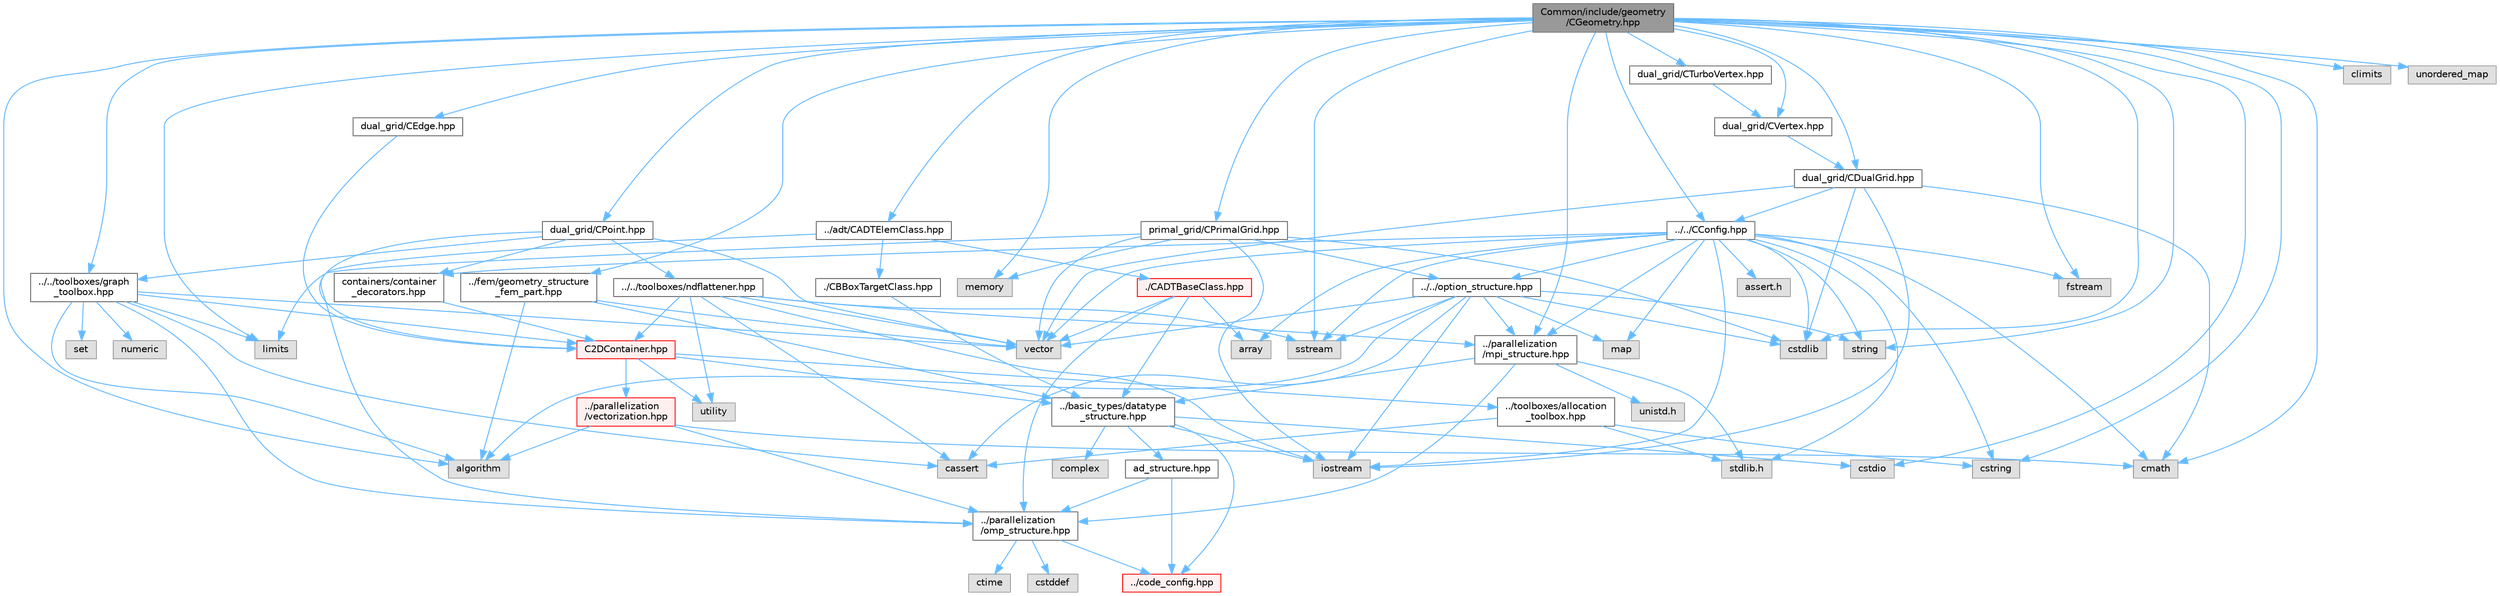 digraph "Common/include/geometry/CGeometry.hpp"
{
 // LATEX_PDF_SIZE
  bgcolor="transparent";
  edge [fontname=Helvetica,fontsize=10,labelfontname=Helvetica,labelfontsize=10];
  node [fontname=Helvetica,fontsize=10,shape=box,height=0.2,width=0.4];
  Node1 [id="Node000001",label="Common/include/geometry\l/CGeometry.hpp",height=0.2,width=0.4,color="gray40", fillcolor="grey60", style="filled", fontcolor="black",tooltip="Headers of the main subroutines for creating the geometrical structure. The subroutines and functions..."];
  Node1 -> Node2 [id="edge1_Node000001_Node000002",color="steelblue1",style="solid",tooltip=" "];
  Node2 [id="Node000002",label="limits",height=0.2,width=0.4,color="grey60", fillcolor="#E0E0E0", style="filled",tooltip=" "];
  Node1 -> Node3 [id="edge2_Node000001_Node000003",color="steelblue1",style="solid",tooltip=" "];
  Node3 [id="Node000003",label="../parallelization\l/mpi_structure.hpp",height=0.2,width=0.4,color="grey40", fillcolor="white", style="filled",URL="$mpi__structure_8hpp.html",tooltip="Headers of the mpi interface for generalized datatypes. The subroutines and functions are in the mpi_..."];
  Node3 -> Node4 [id="edge3_Node000003_Node000004",color="steelblue1",style="solid",tooltip=" "];
  Node4 [id="Node000004",label="stdlib.h",height=0.2,width=0.4,color="grey60", fillcolor="#E0E0E0", style="filled",tooltip=" "];
  Node3 -> Node5 [id="edge4_Node000003_Node000005",color="steelblue1",style="solid",tooltip=" "];
  Node5 [id="Node000005",label="../basic_types/datatype\l_structure.hpp",height=0.2,width=0.4,color="grey40", fillcolor="white", style="filled",URL="$datatype__structure_8hpp.html",tooltip="Headers for generalized datatypes, defines an interface for AD types."];
  Node5 -> Node6 [id="edge5_Node000005_Node000006",color="steelblue1",style="solid",tooltip=" "];
  Node6 [id="Node000006",label="iostream",height=0.2,width=0.4,color="grey60", fillcolor="#E0E0E0", style="filled",tooltip=" "];
  Node5 -> Node7 [id="edge6_Node000005_Node000007",color="steelblue1",style="solid",tooltip=" "];
  Node7 [id="Node000007",label="complex",height=0.2,width=0.4,color="grey60", fillcolor="#E0E0E0", style="filled",tooltip=" "];
  Node5 -> Node8 [id="edge7_Node000005_Node000008",color="steelblue1",style="solid",tooltip=" "];
  Node8 [id="Node000008",label="cstdio",height=0.2,width=0.4,color="grey60", fillcolor="#E0E0E0", style="filled",tooltip=" "];
  Node5 -> Node9 [id="edge8_Node000005_Node000009",color="steelblue1",style="solid",tooltip=" "];
  Node9 [id="Node000009",label="../code_config.hpp",height=0.2,width=0.4,color="red", fillcolor="#FFF0F0", style="filled",URL="$code__config_8hpp.html",tooltip="Header file for collecting common macros, definitions and type configurations."];
  Node5 -> Node11 [id="edge9_Node000005_Node000011",color="steelblue1",style="solid",tooltip=" "];
  Node11 [id="Node000011",label="ad_structure.hpp",height=0.2,width=0.4,color="grey40", fillcolor="white", style="filled",URL="$ad__structure_8hpp.html",tooltip="Main routines for the algorithmic differentiation (AD) structure."];
  Node11 -> Node9 [id="edge10_Node000011_Node000009",color="steelblue1",style="solid",tooltip=" "];
  Node11 -> Node12 [id="edge11_Node000011_Node000012",color="steelblue1",style="solid",tooltip=" "];
  Node12 [id="Node000012",label="../parallelization\l/omp_structure.hpp",height=0.2,width=0.4,color="grey40", fillcolor="white", style="filled",URL="$omp__structure_8hpp.html",tooltip="OpenMP interface header, provides compatibility functions if the code is built without OpenMP support..."];
  Node12 -> Node13 [id="edge12_Node000012_Node000013",color="steelblue1",style="solid",tooltip=" "];
  Node13 [id="Node000013",label="cstddef",height=0.2,width=0.4,color="grey60", fillcolor="#E0E0E0", style="filled",tooltip=" "];
  Node12 -> Node9 [id="edge13_Node000012_Node000009",color="steelblue1",style="solid",tooltip=" "];
  Node12 -> Node14 [id="edge14_Node000012_Node000014",color="steelblue1",style="solid",tooltip=" "];
  Node14 [id="Node000014",label="ctime",height=0.2,width=0.4,color="grey60", fillcolor="#E0E0E0", style="filled",tooltip=" "];
  Node3 -> Node15 [id="edge15_Node000003_Node000015",color="steelblue1",style="solid",tooltip=" "];
  Node15 [id="Node000015",label="unistd.h",height=0.2,width=0.4,color="grey60", fillcolor="#E0E0E0", style="filled",tooltip=" "];
  Node3 -> Node12 [id="edge16_Node000003_Node000012",color="steelblue1",style="solid",tooltip=" "];
  Node1 -> Node16 [id="edge17_Node000001_Node000016",color="steelblue1",style="solid",tooltip=" "];
  Node16 [id="Node000016",label="string",height=0.2,width=0.4,color="grey60", fillcolor="#E0E0E0", style="filled",tooltip=" "];
  Node1 -> Node17 [id="edge18_Node000001_Node000017",color="steelblue1",style="solid",tooltip=" "];
  Node17 [id="Node000017",label="fstream",height=0.2,width=0.4,color="grey60", fillcolor="#E0E0E0", style="filled",tooltip=" "];
  Node1 -> Node18 [id="edge19_Node000001_Node000018",color="steelblue1",style="solid",tooltip=" "];
  Node18 [id="Node000018",label="sstream",height=0.2,width=0.4,color="grey60", fillcolor="#E0E0E0", style="filled",tooltip=" "];
  Node1 -> Node19 [id="edge20_Node000001_Node000019",color="steelblue1",style="solid",tooltip=" "];
  Node19 [id="Node000019",label="cmath",height=0.2,width=0.4,color="grey60", fillcolor="#E0E0E0", style="filled",tooltip=" "];
  Node1 -> Node20 [id="edge21_Node000001_Node000020",color="steelblue1",style="solid",tooltip=" "];
  Node20 [id="Node000020",label="algorithm",height=0.2,width=0.4,color="grey60", fillcolor="#E0E0E0", style="filled",tooltip=" "];
  Node1 -> Node21 [id="edge22_Node000001_Node000021",color="steelblue1",style="solid",tooltip=" "];
  Node21 [id="Node000021",label="cstring",height=0.2,width=0.4,color="grey60", fillcolor="#E0E0E0", style="filled",tooltip=" "];
  Node1 -> Node8 [id="edge23_Node000001_Node000008",color="steelblue1",style="solid",tooltip=" "];
  Node1 -> Node22 [id="edge24_Node000001_Node000022",color="steelblue1",style="solid",tooltip=" "];
  Node22 [id="Node000022",label="cstdlib",height=0.2,width=0.4,color="grey60", fillcolor="#E0E0E0", style="filled",tooltip=" "];
  Node1 -> Node23 [id="edge25_Node000001_Node000023",color="steelblue1",style="solid",tooltip=" "];
  Node23 [id="Node000023",label="climits",height=0.2,width=0.4,color="grey60", fillcolor="#E0E0E0", style="filled",tooltip=" "];
  Node1 -> Node24 [id="edge26_Node000001_Node000024",color="steelblue1",style="solid",tooltip=" "];
  Node24 [id="Node000024",label="memory",height=0.2,width=0.4,color="grey60", fillcolor="#E0E0E0", style="filled",tooltip=" "];
  Node1 -> Node25 [id="edge27_Node000001_Node000025",color="steelblue1",style="solid",tooltip=" "];
  Node25 [id="Node000025",label="unordered_map",height=0.2,width=0.4,color="grey60", fillcolor="#E0E0E0", style="filled",tooltip=" "];
  Node1 -> Node26 [id="edge28_Node000001_Node000026",color="steelblue1",style="solid",tooltip=" "];
  Node26 [id="Node000026",label="primal_grid/CPrimalGrid.hpp",height=0.2,width=0.4,color="grey40", fillcolor="white", style="filled",URL="$CPrimalGrid_8hpp.html",tooltip="Headers of the main subroutines for storing the primal grid structure. The subroutines and functions ..."];
  Node26 -> Node6 [id="edge29_Node000026_Node000006",color="steelblue1",style="solid",tooltip=" "];
  Node26 -> Node27 [id="edge30_Node000026_Node000027",color="steelblue1",style="solid",tooltip=" "];
  Node27 [id="Node000027",label="vector",height=0.2,width=0.4,color="grey60", fillcolor="#E0E0E0", style="filled",tooltip=" "];
  Node26 -> Node2 [id="edge31_Node000026_Node000002",color="steelblue1",style="solid",tooltip=" "];
  Node26 -> Node22 [id="edge32_Node000026_Node000022",color="steelblue1",style="solid",tooltip=" "];
  Node26 -> Node24 [id="edge33_Node000026_Node000024",color="steelblue1",style="solid",tooltip=" "];
  Node26 -> Node28 [id="edge34_Node000026_Node000028",color="steelblue1",style="solid",tooltip=" "];
  Node28 [id="Node000028",label="../../option_structure.hpp",height=0.2,width=0.4,color="grey40", fillcolor="white", style="filled",URL="$option__structure_8hpp.html",tooltip="Defines classes for referencing options for easy input in CConfig."];
  Node28 -> Node3 [id="edge35_Node000028_Node000003",color="steelblue1",style="solid",tooltip=" "];
  Node28 -> Node6 [id="edge36_Node000028_Node000006",color="steelblue1",style="solid",tooltip=" "];
  Node28 -> Node18 [id="edge37_Node000028_Node000018",color="steelblue1",style="solid",tooltip=" "];
  Node28 -> Node16 [id="edge38_Node000028_Node000016",color="steelblue1",style="solid",tooltip=" "];
  Node28 -> Node27 [id="edge39_Node000028_Node000027",color="steelblue1",style="solid",tooltip=" "];
  Node28 -> Node29 [id="edge40_Node000028_Node000029",color="steelblue1",style="solid",tooltip=" "];
  Node29 [id="Node000029",label="map",height=0.2,width=0.4,color="grey60", fillcolor="#E0E0E0", style="filled",tooltip=" "];
  Node28 -> Node22 [id="edge41_Node000028_Node000022",color="steelblue1",style="solid",tooltip=" "];
  Node28 -> Node20 [id="edge42_Node000028_Node000020",color="steelblue1",style="solid",tooltip=" "];
  Node28 -> Node30 [id="edge43_Node000028_Node000030",color="steelblue1",style="solid",tooltip=" "];
  Node30 [id="Node000030",label="cassert",height=0.2,width=0.4,color="grey60", fillcolor="#E0E0E0", style="filled",tooltip=" "];
  Node1 -> Node31 [id="edge44_Node000001_Node000031",color="steelblue1",style="solid",tooltip=" "];
  Node31 [id="Node000031",label="dual_grid/CDualGrid.hpp",height=0.2,width=0.4,color="grey40", fillcolor="white", style="filled",URL="$CDualGrid_8hpp.html",tooltip="Headers of the main subroutines for doing the complete dual grid structure. The subroutines and funct..."];
  Node31 -> Node19 [id="edge45_Node000031_Node000019",color="steelblue1",style="solid",tooltip=" "];
  Node31 -> Node6 [id="edge46_Node000031_Node000006",color="steelblue1",style="solid",tooltip=" "];
  Node31 -> Node22 [id="edge47_Node000031_Node000022",color="steelblue1",style="solid",tooltip=" "];
  Node31 -> Node27 [id="edge48_Node000031_Node000027",color="steelblue1",style="solid",tooltip=" "];
  Node31 -> Node32 [id="edge49_Node000031_Node000032",color="steelblue1",style="solid",tooltip=" "];
  Node32 [id="Node000032",label="../../CConfig.hpp",height=0.2,width=0.4,color="grey40", fillcolor="white", style="filled",URL="$CConfig_8hpp.html",tooltip="All the information about the definition of the physical problem. The subroutines and functions are i..."];
  Node32 -> Node3 [id="edge50_Node000032_Node000003",color="steelblue1",style="solid",tooltip=" "];
  Node32 -> Node6 [id="edge51_Node000032_Node000006",color="steelblue1",style="solid",tooltip=" "];
  Node32 -> Node22 [id="edge52_Node000032_Node000022",color="steelblue1",style="solid",tooltip=" "];
  Node32 -> Node17 [id="edge53_Node000032_Node000017",color="steelblue1",style="solid",tooltip=" "];
  Node32 -> Node18 [id="edge54_Node000032_Node000018",color="steelblue1",style="solid",tooltip=" "];
  Node32 -> Node16 [id="edge55_Node000032_Node000016",color="steelblue1",style="solid",tooltip=" "];
  Node32 -> Node21 [id="edge56_Node000032_Node000021",color="steelblue1",style="solid",tooltip=" "];
  Node32 -> Node27 [id="edge57_Node000032_Node000027",color="steelblue1",style="solid",tooltip=" "];
  Node32 -> Node33 [id="edge58_Node000032_Node000033",color="steelblue1",style="solid",tooltip=" "];
  Node33 [id="Node000033",label="array",height=0.2,width=0.4,color="grey60", fillcolor="#E0E0E0", style="filled",tooltip=" "];
  Node32 -> Node4 [id="edge59_Node000032_Node000004",color="steelblue1",style="solid",tooltip=" "];
  Node32 -> Node19 [id="edge60_Node000032_Node000019",color="steelblue1",style="solid",tooltip=" "];
  Node32 -> Node29 [id="edge61_Node000032_Node000029",color="steelblue1",style="solid",tooltip=" "];
  Node32 -> Node34 [id="edge62_Node000032_Node000034",color="steelblue1",style="solid",tooltip=" "];
  Node34 [id="Node000034",label="assert.h",height=0.2,width=0.4,color="grey60", fillcolor="#E0E0E0", style="filled",tooltip=" "];
  Node32 -> Node28 [id="edge63_Node000032_Node000028",color="steelblue1",style="solid",tooltip=" "];
  Node32 -> Node35 [id="edge64_Node000032_Node000035",color="steelblue1",style="solid",tooltip=" "];
  Node35 [id="Node000035",label="containers/container\l_decorators.hpp",height=0.2,width=0.4,color="grey40", fillcolor="white", style="filled",URL="$container__decorators_8hpp.html",tooltip="Collection of small classes that decorate C2DContainer to augment its functionality,..."];
  Node35 -> Node36 [id="edge65_Node000035_Node000036",color="steelblue1",style="solid",tooltip=" "];
  Node36 [id="Node000036",label="C2DContainer.hpp",height=0.2,width=0.4,color="red", fillcolor="#FFF0F0", style="filled",URL="$C2DContainer_8hpp.html",tooltip="A templated vector/matrix object."];
  Node36 -> Node37 [id="edge66_Node000036_Node000037",color="steelblue1",style="solid",tooltip=" "];
  Node37 [id="Node000037",label="../toolboxes/allocation\l_toolbox.hpp",height=0.2,width=0.4,color="grey40", fillcolor="white", style="filled",URL="$allocation__toolbox_8hpp.html",tooltip="Helper function and classes for memory allocation. Focus on portability across platforms."];
  Node37 -> Node4 [id="edge67_Node000037_Node000004",color="steelblue1",style="solid",tooltip=" "];
  Node37 -> Node21 [id="edge68_Node000037_Node000021",color="steelblue1",style="solid",tooltip=" "];
  Node37 -> Node30 [id="edge69_Node000037_Node000030",color="steelblue1",style="solid",tooltip=" "];
  Node36 -> Node5 [id="edge70_Node000036_Node000005",color="steelblue1",style="solid",tooltip=" "];
  Node36 -> Node38 [id="edge71_Node000036_Node000038",color="steelblue1",style="solid",tooltip=" "];
  Node38 [id="Node000038",label="../parallelization\l/vectorization.hpp",height=0.2,width=0.4,color="red", fillcolor="#FFF0F0", style="filled",URL="$vectorization_8hpp.html",tooltip="Implementation of a portable SIMD type."];
  Node38 -> Node12 [id="edge72_Node000038_Node000012",color="steelblue1",style="solid",tooltip=" "];
  Node38 -> Node20 [id="edge73_Node000038_Node000020",color="steelblue1",style="solid",tooltip=" "];
  Node38 -> Node19 [id="edge74_Node000038_Node000019",color="steelblue1",style="solid",tooltip=" "];
  Node36 -> Node44 [id="edge75_Node000036_Node000044",color="steelblue1",style="solid",tooltip=" "];
  Node44 [id="Node000044",label="utility",height=0.2,width=0.4,color="grey60", fillcolor="#E0E0E0", style="filled",tooltip=" "];
  Node1 -> Node45 [id="edge76_Node000001_Node000045",color="steelblue1",style="solid",tooltip=" "];
  Node45 [id="Node000045",label="dual_grid/CPoint.hpp",height=0.2,width=0.4,color="grey40", fillcolor="white", style="filled",URL="$CPoint_8hpp.html",tooltip="Declaration of the point class that stores geometric and adjacency information for dual control volum..."];
  Node45 -> Node36 [id="edge77_Node000045_Node000036",color="steelblue1",style="solid",tooltip=" "];
  Node45 -> Node35 [id="edge78_Node000045_Node000035",color="steelblue1",style="solid",tooltip=" "];
  Node45 -> Node46 [id="edge79_Node000045_Node000046",color="steelblue1",style="solid",tooltip=" "];
  Node46 [id="Node000046",label="../../toolboxes/graph\l_toolbox.hpp",height=0.2,width=0.4,color="grey40", fillcolor="white", style="filled",URL="$graph__toolbox_8hpp.html",tooltip="Functions and classes to build/represent sparse graphs or sparse patterns."];
  Node46 -> Node36 [id="edge80_Node000046_Node000036",color="steelblue1",style="solid",tooltip=" "];
  Node46 -> Node12 [id="edge81_Node000046_Node000012",color="steelblue1",style="solid",tooltip=" "];
  Node46 -> Node47 [id="edge82_Node000046_Node000047",color="steelblue1",style="solid",tooltip=" "];
  Node47 [id="Node000047",label="set",height=0.2,width=0.4,color="grey60", fillcolor="#E0E0E0", style="filled",tooltip=" "];
  Node46 -> Node27 [id="edge83_Node000046_Node000027",color="steelblue1",style="solid",tooltip=" "];
  Node46 -> Node2 [id="edge84_Node000046_Node000002",color="steelblue1",style="solid",tooltip=" "];
  Node46 -> Node30 [id="edge85_Node000046_Node000030",color="steelblue1",style="solid",tooltip=" "];
  Node46 -> Node20 [id="edge86_Node000046_Node000020",color="steelblue1",style="solid",tooltip=" "];
  Node46 -> Node48 [id="edge87_Node000046_Node000048",color="steelblue1",style="solid",tooltip=" "];
  Node48 [id="Node000048",label="numeric",height=0.2,width=0.4,color="grey60", fillcolor="#E0E0E0", style="filled",tooltip=" "];
  Node45 -> Node27 [id="edge88_Node000045_Node000027",color="steelblue1",style="solid",tooltip=" "];
  Node45 -> Node49 [id="edge89_Node000045_Node000049",color="steelblue1",style="solid",tooltip=" "];
  Node49 [id="Node000049",label="../../toolboxes/ndflattener.hpp",height=0.2,width=0.4,color="grey40", fillcolor="white", style="filled",URL="$ndflattener_8hpp.html",tooltip="Flatten pointer-to-pointer-... arrays for MPI communication."];
  Node49 -> Node30 [id="edge90_Node000049_Node000030",color="steelblue1",style="solid",tooltip=" "];
  Node49 -> Node6 [id="edge91_Node000049_Node000006",color="steelblue1",style="solid",tooltip=" "];
  Node49 -> Node18 [id="edge92_Node000049_Node000018",color="steelblue1",style="solid",tooltip=" "];
  Node49 -> Node44 [id="edge93_Node000049_Node000044",color="steelblue1",style="solid",tooltip=" "];
  Node49 -> Node27 [id="edge94_Node000049_Node000027",color="steelblue1",style="solid",tooltip=" "];
  Node49 -> Node36 [id="edge95_Node000049_Node000036",color="steelblue1",style="solid",tooltip=" "];
  Node49 -> Node3 [id="edge96_Node000049_Node000003",color="steelblue1",style="solid",tooltip=" "];
  Node1 -> Node50 [id="edge97_Node000001_Node000050",color="steelblue1",style="solid",tooltip=" "];
  Node50 [id="Node000050",label="dual_grid/CEdge.hpp",height=0.2,width=0.4,color="grey40", fillcolor="white", style="filled",URL="$CEdge_8hpp.html",tooltip="Declaration of the edge class CEdge.cpp file."];
  Node50 -> Node36 [id="edge98_Node000050_Node000036",color="steelblue1",style="solid",tooltip=" "];
  Node1 -> Node51 [id="edge99_Node000001_Node000051",color="steelblue1",style="solid",tooltip=" "];
  Node51 [id="Node000051",label="dual_grid/CVertex.hpp",height=0.2,width=0.4,color="grey40", fillcolor="white", style="filled",URL="$CVertex_8hpp.html",tooltip="Headers of the main subroutines for doing the complete dual grid structure. The subroutines and funct..."];
  Node51 -> Node31 [id="edge100_Node000051_Node000031",color="steelblue1",style="solid",tooltip=" "];
  Node1 -> Node52 [id="edge101_Node000001_Node000052",color="steelblue1",style="solid",tooltip=" "];
  Node52 [id="Node000052",label="dual_grid/CTurboVertex.hpp",height=0.2,width=0.4,color="grey40", fillcolor="white", style="filled",URL="$CTurboVertex_8hpp.html",tooltip="Headers of the main subroutines for doing the complete dual grid structure. The subroutines and funct..."];
  Node52 -> Node51 [id="edge102_Node000052_Node000051",color="steelblue1",style="solid",tooltip=" "];
  Node1 -> Node32 [id="edge103_Node000001_Node000032",color="steelblue1",style="solid",tooltip=" "];
  Node1 -> Node53 [id="edge104_Node000001_Node000053",color="steelblue1",style="solid",tooltip=" "];
  Node53 [id="Node000053",label="../fem/geometry_structure\l_fem_part.hpp",height=0.2,width=0.4,color="grey40", fillcolor="white", style="filled",URL="$geometry__structure__fem__part_8hpp.html",tooltip="Helper classes for the Fluid FEM solver."];
  Node53 -> Node5 [id="edge105_Node000053_Node000005",color="steelblue1",style="solid",tooltip=" "];
  Node53 -> Node27 [id="edge106_Node000053_Node000027",color="steelblue1",style="solid",tooltip=" "];
  Node53 -> Node20 [id="edge107_Node000053_Node000020",color="steelblue1",style="solid",tooltip=" "];
  Node1 -> Node46 [id="edge108_Node000001_Node000046",color="steelblue1",style="solid",tooltip=" "];
  Node1 -> Node54 [id="edge109_Node000001_Node000054",color="steelblue1",style="solid",tooltip=" "];
  Node54 [id="Node000054",label="../adt/CADTElemClass.hpp",height=0.2,width=0.4,color="grey40", fillcolor="white", style="filled",URL="$CADTElemClass_8hpp.html",tooltip="Class for storing an ADT of (linear) elements in an arbitrary number of dimensions."];
  Node54 -> Node55 [id="edge110_Node000054_Node000055",color="steelblue1",style="solid",tooltip=" "];
  Node55 [id="Node000055",label="./CADTBaseClass.hpp",height=0.2,width=0.4,color="red", fillcolor="#FFF0F0", style="filled",URL="$CADTBaseClass_8hpp.html",tooltip="Base class for storing an ADT in an arbitrary number of dimensions."];
  Node55 -> Node27 [id="edge111_Node000055_Node000027",color="steelblue1",style="solid",tooltip=" "];
  Node55 -> Node33 [id="edge112_Node000055_Node000033",color="steelblue1",style="solid",tooltip=" "];
  Node55 -> Node5 [id="edge113_Node000055_Node000005",color="steelblue1",style="solid",tooltip=" "];
  Node55 -> Node12 [id="edge114_Node000055_Node000012",color="steelblue1",style="solid",tooltip=" "];
  Node54 -> Node57 [id="edge115_Node000054_Node000057",color="steelblue1",style="solid",tooltip=" "];
  Node57 [id="Node000057",label="./CBBoxTargetClass.hpp",height=0.2,width=0.4,color="grey40", fillcolor="white", style="filled",URL="$CBBoxTargetClass_8hpp.html",tooltip="Class for storing the information of a possible bounding box candidate during a minimum distance sear..."];
  Node57 -> Node5 [id="edge116_Node000057_Node000005",color="steelblue1",style="solid",tooltip=" "];
  Node54 -> Node12 [id="edge117_Node000054_Node000012",color="steelblue1",style="solid",tooltip=" "];
}
